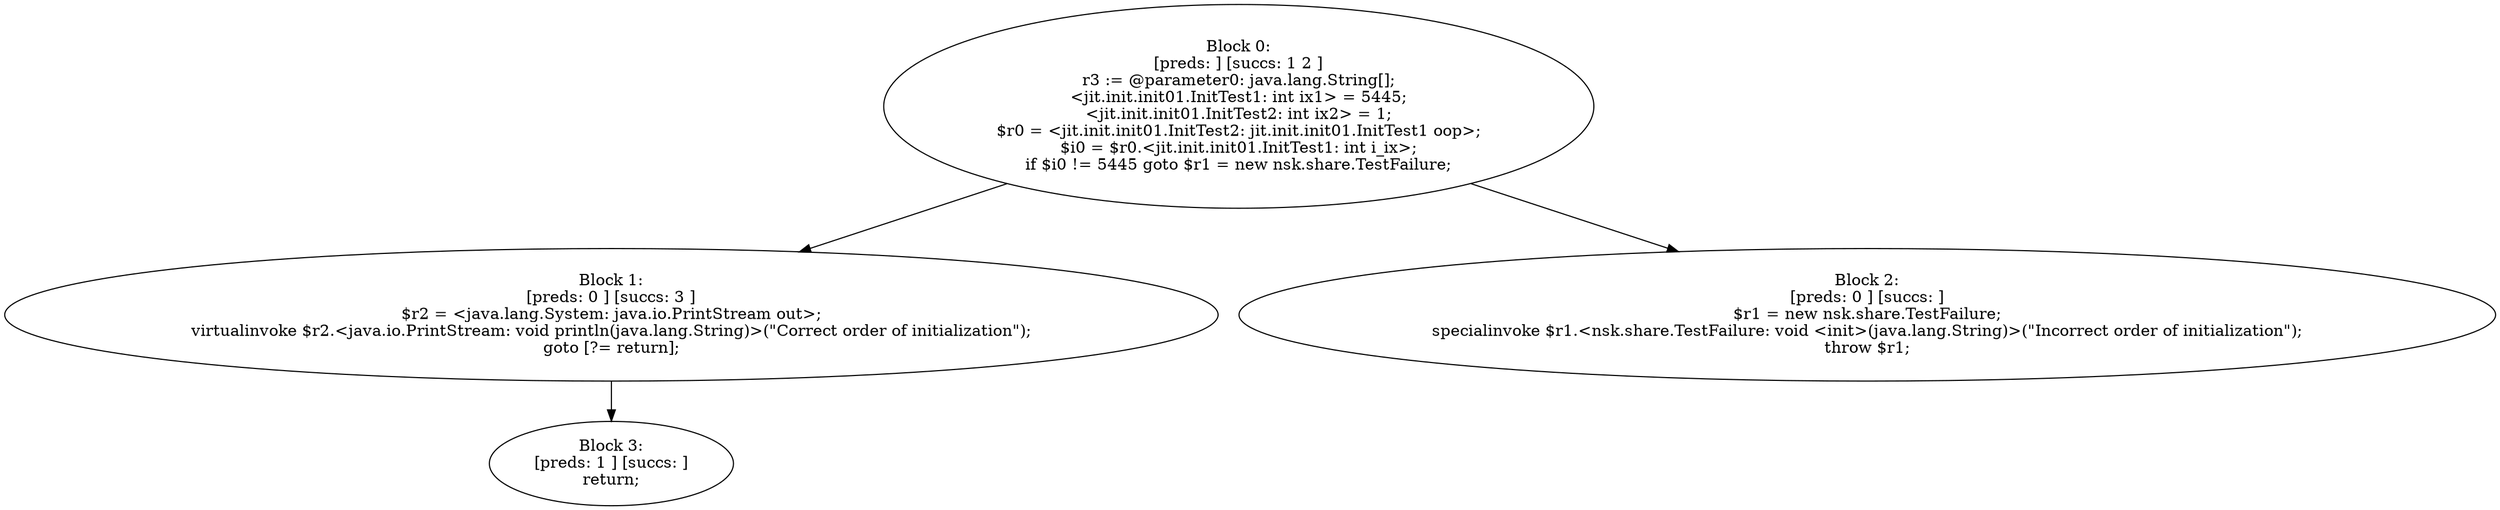 digraph "unitGraph" {
    "Block 0:
[preds: ] [succs: 1 2 ]
r3 := @parameter0: java.lang.String[];
<jit.init.init01.InitTest1: int ix1> = 5445;
<jit.init.init01.InitTest2: int ix2> = 1;
$r0 = <jit.init.init01.InitTest2: jit.init.init01.InitTest1 oop>;
$i0 = $r0.<jit.init.init01.InitTest1: int i_ix>;
if $i0 != 5445 goto $r1 = new nsk.share.TestFailure;
"
    "Block 1:
[preds: 0 ] [succs: 3 ]
$r2 = <java.lang.System: java.io.PrintStream out>;
virtualinvoke $r2.<java.io.PrintStream: void println(java.lang.String)>(\"Correct order of initialization\");
goto [?= return];
"
    "Block 2:
[preds: 0 ] [succs: ]
$r1 = new nsk.share.TestFailure;
specialinvoke $r1.<nsk.share.TestFailure: void <init>(java.lang.String)>(\"Incorrect order of initialization\");
throw $r1;
"
    "Block 3:
[preds: 1 ] [succs: ]
return;
"
    "Block 0:
[preds: ] [succs: 1 2 ]
r3 := @parameter0: java.lang.String[];
<jit.init.init01.InitTest1: int ix1> = 5445;
<jit.init.init01.InitTest2: int ix2> = 1;
$r0 = <jit.init.init01.InitTest2: jit.init.init01.InitTest1 oop>;
$i0 = $r0.<jit.init.init01.InitTest1: int i_ix>;
if $i0 != 5445 goto $r1 = new nsk.share.TestFailure;
"->"Block 1:
[preds: 0 ] [succs: 3 ]
$r2 = <java.lang.System: java.io.PrintStream out>;
virtualinvoke $r2.<java.io.PrintStream: void println(java.lang.String)>(\"Correct order of initialization\");
goto [?= return];
";
    "Block 0:
[preds: ] [succs: 1 2 ]
r3 := @parameter0: java.lang.String[];
<jit.init.init01.InitTest1: int ix1> = 5445;
<jit.init.init01.InitTest2: int ix2> = 1;
$r0 = <jit.init.init01.InitTest2: jit.init.init01.InitTest1 oop>;
$i0 = $r0.<jit.init.init01.InitTest1: int i_ix>;
if $i0 != 5445 goto $r1 = new nsk.share.TestFailure;
"->"Block 2:
[preds: 0 ] [succs: ]
$r1 = new nsk.share.TestFailure;
specialinvoke $r1.<nsk.share.TestFailure: void <init>(java.lang.String)>(\"Incorrect order of initialization\");
throw $r1;
";
    "Block 1:
[preds: 0 ] [succs: 3 ]
$r2 = <java.lang.System: java.io.PrintStream out>;
virtualinvoke $r2.<java.io.PrintStream: void println(java.lang.String)>(\"Correct order of initialization\");
goto [?= return];
"->"Block 3:
[preds: 1 ] [succs: ]
return;
";
}
